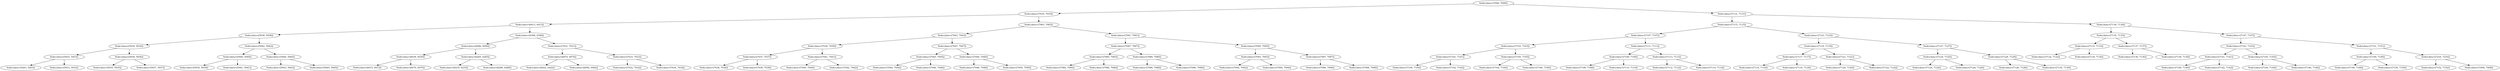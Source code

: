digraph G{
1647633493 [label="Node{data=[7099, 7099]}"]
1647633493 -> 1037802942
1037802942 [label="Node{data=[7035, 7035]}"]
1037802942 -> 1843641846
1843641846 [label="Node{data=[6013, 6013]}"]
1843641846 -> 554785903
554785903 [label="Node{data=[5938, 5938]}"]
554785903 -> 1682051668
1682051668 [label="Node{data=[5934, 5934]}"]
1682051668 -> 85284111
85284111 [label="Node{data=[5453, 5453]}"]
85284111 -> 1969833046
1969833046 [label="Node{data=[5263, 5263]}"]
85284111 -> 1588628656
1588628656 [label="Node{data=[5933, 5933]}"]
1682051668 -> 714405248
714405248 [label="Node{data=[5936, 5936]}"]
714405248 -> 84304112
84304112 [label="Node{data=[5935, 5935]}"]
714405248 -> 988995570
988995570 [label="Node{data=[5937, 5937]}"]
554785903 -> 1618809104
1618809104 [label="Node{data=[5942, 5942]}"]
1618809104 -> 1841873002
1841873002 [label="Node{data=[5940, 5940]}"]
1841873002 -> 1543449795
1543449795 [label="Node{data=[5939, 5939]}"]
1841873002 -> 2011063553
2011063553 [label="Node{data=[5941, 5941]}"]
1618809104 -> 2133004155
2133004155 [label="Node{data=[5944, 5944]}"]
2133004155 -> 1422089061
1422089061 [label="Node{data=[5943, 5943]}"]
2133004155 -> 1996028938
1996028938 [label="Node{data=[5945, 5945]}"]
1843641846 -> 1921677753
1921677753 [label="Node{data=[6398, 6398]}"]
1921677753 -> 364247108
364247108 [label="Node{data=[6096, 6096]}"]
364247108 -> 1541640676
1541640676 [label="Node{data=[6039, 6039]}"]
1541640676 -> 1791635006
1791635006 [label="Node{data=[6015, 6015]}"]
1541640676 -> 1269618031
1269618031 [label="Node{data=[6070, 6070]}"]
364247108 -> 1902211974
1902211974 [label="Node{data=[6265, 6265]}"]
1902211974 -> 910864639
910864639 [label="Node{data=[6235, 6235]}"]
1902211974 -> 231392214
231392214 [label="Node{data=[6288, 6288]}"]
1921677753 -> 551581869
551581869 [label="Node{data=[7031, 7031]}"]
551581869 -> 1525142132
1525142132 [label="Node{data=[6974, 6974]}"]
1525142132 -> 969497759
969497759 [label="Node{data=[6422, 6422]}"]
1525142132 -> 1657203715
1657203715 [label="Node{data=[6992, 6992]}"]
551581869 -> 1094768102
1094768102 [label="Node{data=[7033, 7033]}"]
1094768102 -> 626052040
626052040 [label="Node{data=[7032, 7032]}"]
1094768102 -> 1452168793
1452168793 [label="Node{data=[7034, 7034]}"]
1037802942 -> 58527359
58527359 [label="Node{data=[7083, 7083]}"]
58527359 -> 1146422291
1146422291 [label="Node{data=[7043, 7043]}"]
1146422291 -> 1735956954
1735956954 [label="Node{data=[7039, 7039]}"]
1735956954 -> 1130375154
1130375154 [label="Node{data=[7037, 7037]}"]
1130375154 -> 679855895
679855895 [label="Node{data=[7036, 7036]}"]
1130375154 -> 1151085448
1151085448 [label="Node{data=[7038, 7038]}"]
1735956954 -> 1728699528
1728699528 [label="Node{data=[7041, 7041]}"]
1728699528 -> 630470700
630470700 [label="Node{data=[7040, 7040]}"]
1728699528 -> 590343926
590343926 [label="Node{data=[7042, 7042]}"]
1146422291 -> 105533808
105533808 [label="Node{data=[7047, 7047]}"]
105533808 -> 797843629
797843629 [label="Node{data=[7045, 7045]}"]
797843629 -> 736045096
736045096 [label="Node{data=[7044, 7044]}"]
797843629 -> 2002463739
2002463739 [label="Node{data=[7046, 7046]}"]
105533808 -> 600712625
600712625 [label="Node{data=[7049, 7049]}"]
600712625 -> 2098983469
2098983469 [label="Node{data=[7048, 7048]}"]
600712625 -> 794237902
794237902 [label="Node{data=[7050, 7050]}"]
58527359 -> 25028908
25028908 [label="Node{data=[7091, 7091]}"]
25028908 -> 1397532447
1397532447 [label="Node{data=[7087, 7087]}"]
1397532447 -> 1910812097
1910812097 [label="Node{data=[7085, 7085]}"]
1910812097 -> 1727680856
1727680856 [label="Node{data=[7084, 7084]}"]
1910812097 -> 136372258
136372258 [label="Node{data=[7086, 7086]}"]
1397532447 -> 1055054438
1055054438 [label="Node{data=[7089, 7089]}"]
1055054438 -> 1790767838
1790767838 [label="Node{data=[7088, 7088]}"]
1055054438 -> 1584926272
1584926272 [label="Node{data=[7090, 7090]}"]
25028908 -> 1373033565
1373033565 [label="Node{data=[7095, 7095]}"]
1373033565 -> 2043614699
2043614699 [label="Node{data=[7093, 7093]}"]
2043614699 -> 1961370126
1961370126 [label="Node{data=[7092, 7092]}"]
2043614699 -> 1786525917
1786525917 [label="Node{data=[7094, 7094]}"]
1373033565 -> 225410547
225410547 [label="Node{data=[7097, 7097]}"]
225410547 -> 210653688
210653688 [label="Node{data=[7096, 7096]}"]
225410547 -> 969140789
969140789 [label="Node{data=[7098, 7098]}"]
1647633493 -> 854755072
854755072 [label="Node{data=[7131, 7131]}"]
854755072 -> 1141175368
1141175368 [label="Node{data=[7115, 7115]}"]
1141175368 -> 989559969
989559969 [label="Node{data=[7107, 7107]}"]
989559969 -> 474983305
474983305 [label="Node{data=[7103, 7103]}"]
474983305 -> 983819655
983819655 [label="Node{data=[7101, 7101]}"]
983819655 -> 1508306991
1508306991 [label="Node{data=[7100, 7100]}"]
983819655 -> 941195718
941195718 [label="Node{data=[7102, 7102]}"]
474983305 -> 1500214959
1500214959 [label="Node{data=[7105, 7105]}"]
1500214959 -> 2093035480
2093035480 [label="Node{data=[7104, 7104]}"]
1500214959 -> 306761703
306761703 [label="Node{data=[7106, 7106]}"]
989559969 -> 1722514393
1722514393 [label="Node{data=[7111, 7111]}"]
1722514393 -> 1685563309
1685563309 [label="Node{data=[7109, 7109]}"]
1685563309 -> 297663252
297663252 [label="Node{data=[7108, 7108]}"]
1685563309 -> 1163802931
1163802931 [label="Node{data=[7110, 7110]}"]
1722514393 -> 2014767090
2014767090 [label="Node{data=[7113, 7113]}"]
2014767090 -> 562396562
562396562 [label="Node{data=[7112, 7112]}"]
2014767090 -> 1595820013
1595820013 [label="Node{data=[7114, 7114]}"]
1141175368 -> 1807575708
1807575708 [label="Node{data=[7123, 7123]}"]
1807575708 -> 618342766
618342766 [label="Node{data=[7119, 7119]}"]
618342766 -> 783858058
783858058 [label="Node{data=[7117, 7117]}"]
783858058 -> 62169759
62169759 [label="Node{data=[7116, 7116]}"]
783858058 -> 56480255
56480255 [label="Node{data=[7118, 7118]}"]
618342766 -> 2125465763
2125465763 [label="Node{data=[7121, 7121]}"]
2125465763 -> 363825686
363825686 [label="Node{data=[7120, 7120]}"]
2125465763 -> 858350182
858350182 [label="Node{data=[7122, 7122]}"]
1807575708 -> 1586925525
1586925525 [label="Node{data=[7127, 7127]}"]
1586925525 -> 538800564
538800564 [label="Node{data=[7125, 7125]}"]
538800564 -> 1225498779
1225498779 [label="Node{data=[7124, 7124]}"]
538800564 -> 835305870
835305870 [label="Node{data=[7126, 7126]}"]
1586925525 -> 1531648069
1531648069 [label="Node{data=[7129, 7129]}"]
1531648069 -> 277889609
277889609 [label="Node{data=[7128, 7128]}"]
1531648069 -> 76228536
76228536 [label="Node{data=[7130, 7130]}"]
854755072 -> 2075214614
2075214614 [label="Node{data=[7139, 7139]}"]
2075214614 -> 2025583893
2025583893 [label="Node{data=[7135, 7135]}"]
2025583893 -> 1781228097
1781228097 [label="Node{data=[7133, 7133]}"]
1781228097 -> 926953051
926953051 [label="Node{data=[7132, 7132]}"]
1781228097 -> 1176007254
1176007254 [label="Node{data=[7134, 7134]}"]
2025583893 -> 1630282973
1630282973 [label="Node{data=[7137, 7137]}"]
1630282973 -> 1352952787
1352952787 [label="Node{data=[7136, 7136]}"]
1630282973 -> 1721804138
1721804138 [label="Node{data=[7138, 7138]}"]
2075214614 -> 1664082218
1664082218 [label="Node{data=[7147, 7147]}"]
1664082218 -> 1671768926
1671768926 [label="Node{data=[7143, 7143]}"]
1671768926 -> 271334922
271334922 [label="Node{data=[7141, 7141]}"]
271334922 -> 1942246032
1942246032 [label="Node{data=[7140, 7140]}"]
271334922 -> 1878973299
1878973299 [label="Node{data=[7142, 7142]}"]
1671768926 -> 634118665
634118665 [label="Node{data=[7145, 7145]}"]
634118665 -> 1424381140
1424381140 [label="Node{data=[7144, 7144]}"]
634118665 -> 90688522
90688522 [label="Node{data=[7146, 7146]}"]
1664082218 -> 475769494
475769494 [label="Node{data=[7151, 7151]}"]
475769494 -> 1727715518
1727715518 [label="Node{data=[7149, 7149]}"]
1727715518 -> 6053953
6053953 [label="Node{data=[7148, 7148]}"]
1727715518 -> 996207580
996207580 [label="Node{data=[7150, 7150]}"]
475769494 -> 2058283324
2058283324 [label="Node{data=[7216, 7216]}"]
2058283324 -> 1243738623
1243738623 [label="Node{data=[7152, 7152]}"]
2058283324 -> 689757842
689757842 [label="Node{data=[7408, 7408]}"]
}